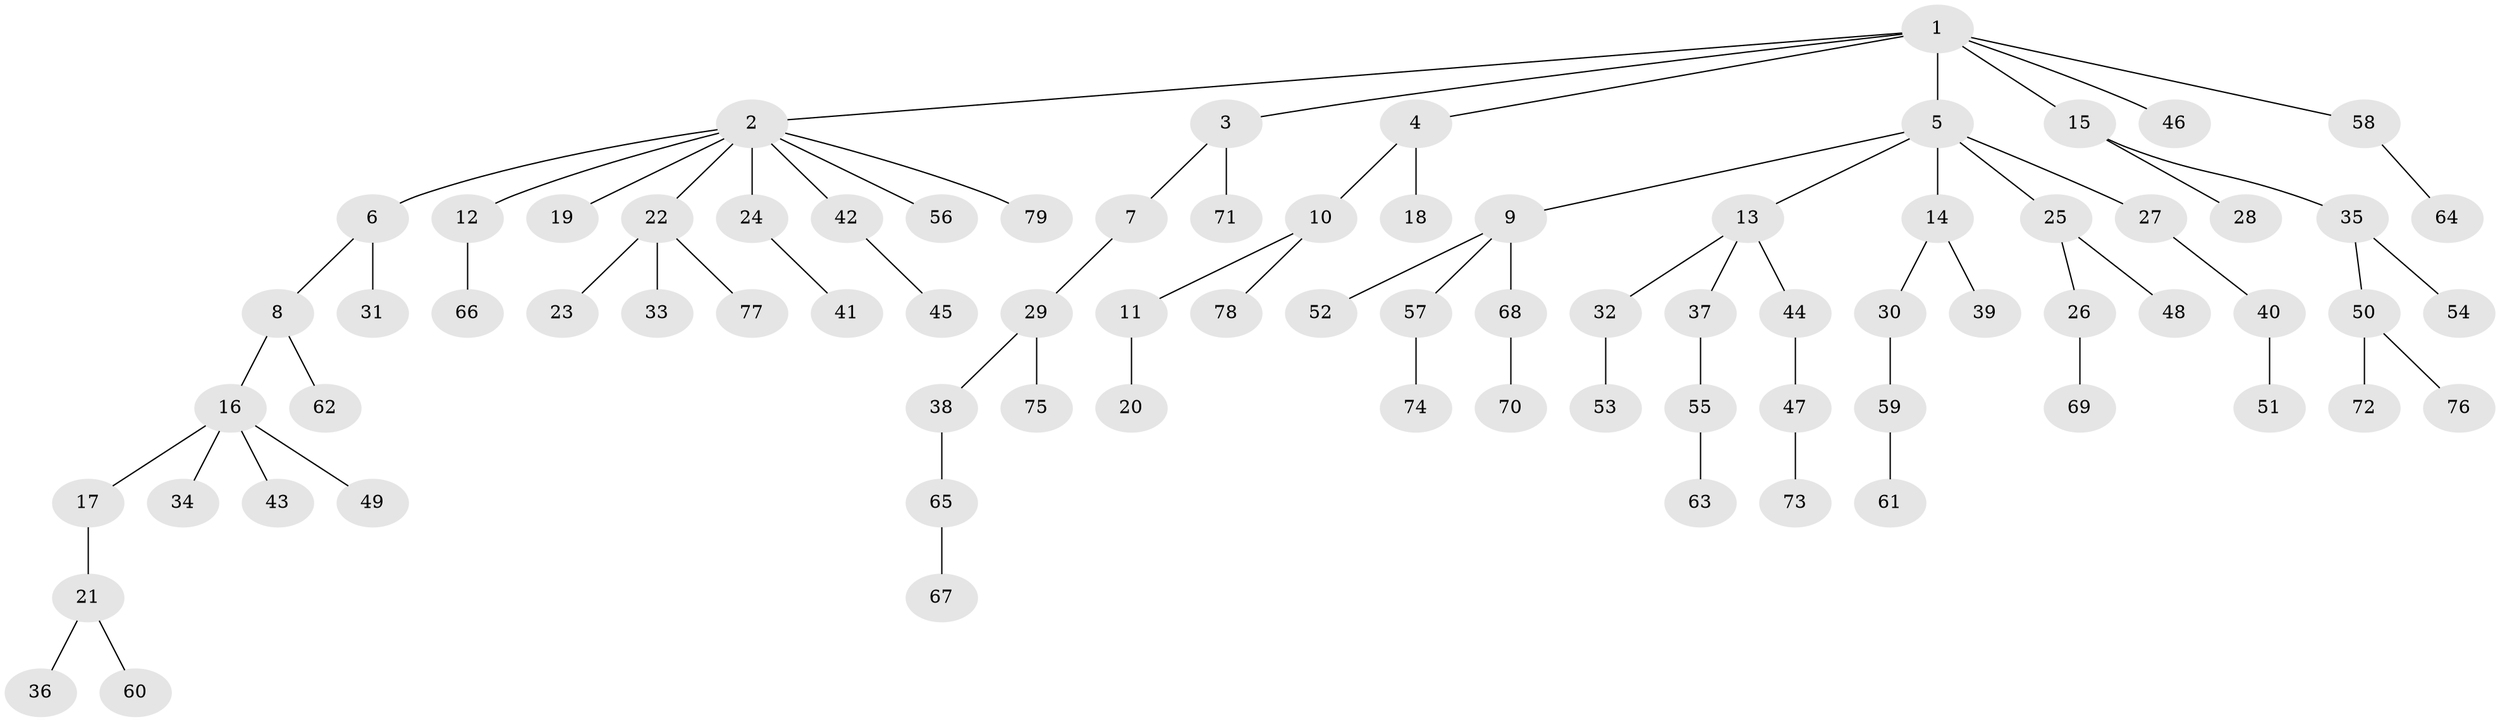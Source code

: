 // Generated by graph-tools (version 1.1) at 2025/02/03/09/25 03:02:22]
// undirected, 79 vertices, 78 edges
graph export_dot {
graph [start="1"]
  node [color=gray90,style=filled];
  1;
  2;
  3;
  4;
  5;
  6;
  7;
  8;
  9;
  10;
  11;
  12;
  13;
  14;
  15;
  16;
  17;
  18;
  19;
  20;
  21;
  22;
  23;
  24;
  25;
  26;
  27;
  28;
  29;
  30;
  31;
  32;
  33;
  34;
  35;
  36;
  37;
  38;
  39;
  40;
  41;
  42;
  43;
  44;
  45;
  46;
  47;
  48;
  49;
  50;
  51;
  52;
  53;
  54;
  55;
  56;
  57;
  58;
  59;
  60;
  61;
  62;
  63;
  64;
  65;
  66;
  67;
  68;
  69;
  70;
  71;
  72;
  73;
  74;
  75;
  76;
  77;
  78;
  79;
  1 -- 2;
  1 -- 3;
  1 -- 4;
  1 -- 5;
  1 -- 15;
  1 -- 46;
  1 -- 58;
  2 -- 6;
  2 -- 12;
  2 -- 19;
  2 -- 22;
  2 -- 24;
  2 -- 42;
  2 -- 56;
  2 -- 79;
  3 -- 7;
  3 -- 71;
  4 -- 10;
  4 -- 18;
  5 -- 9;
  5 -- 13;
  5 -- 14;
  5 -- 25;
  5 -- 27;
  6 -- 8;
  6 -- 31;
  7 -- 29;
  8 -- 16;
  8 -- 62;
  9 -- 52;
  9 -- 57;
  9 -- 68;
  10 -- 11;
  10 -- 78;
  11 -- 20;
  12 -- 66;
  13 -- 32;
  13 -- 37;
  13 -- 44;
  14 -- 30;
  14 -- 39;
  15 -- 28;
  15 -- 35;
  16 -- 17;
  16 -- 34;
  16 -- 43;
  16 -- 49;
  17 -- 21;
  21 -- 36;
  21 -- 60;
  22 -- 23;
  22 -- 33;
  22 -- 77;
  24 -- 41;
  25 -- 26;
  25 -- 48;
  26 -- 69;
  27 -- 40;
  29 -- 38;
  29 -- 75;
  30 -- 59;
  32 -- 53;
  35 -- 50;
  35 -- 54;
  37 -- 55;
  38 -- 65;
  40 -- 51;
  42 -- 45;
  44 -- 47;
  47 -- 73;
  50 -- 72;
  50 -- 76;
  55 -- 63;
  57 -- 74;
  58 -- 64;
  59 -- 61;
  65 -- 67;
  68 -- 70;
}
